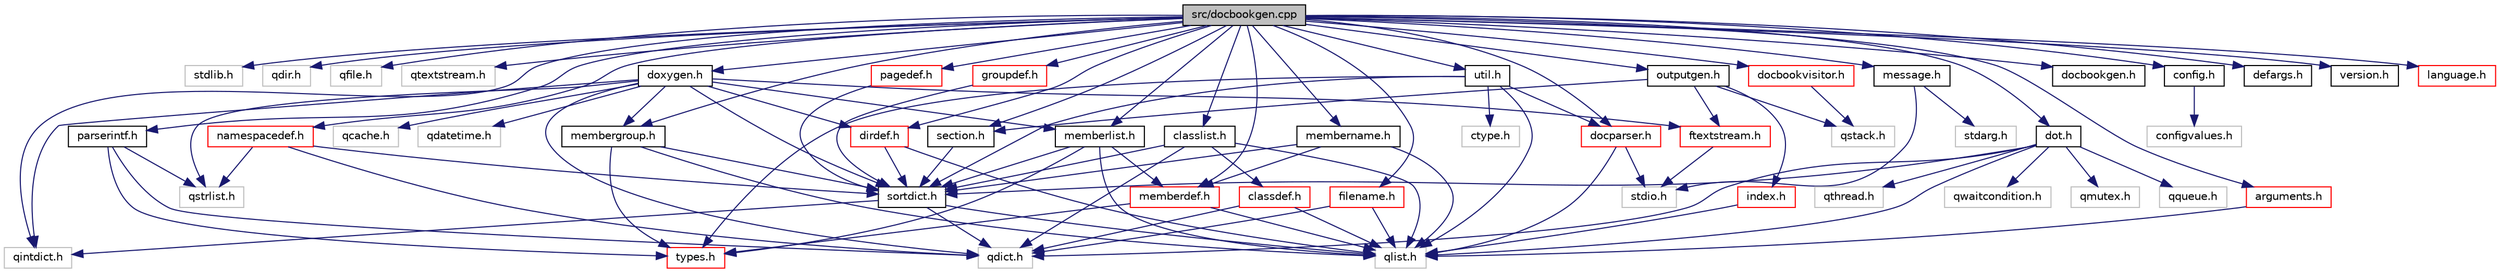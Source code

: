 digraph "src/docbookgen.cpp"
{
 // INTERACTIVE_SVG=YES
  edge [fontname="Helvetica",fontsize="10",labelfontname="Helvetica",labelfontsize="10"];
  node [fontname="Helvetica",fontsize="10",shape=record];
  Node0 [label="src/docbookgen.cpp",height=0.2,width=0.4,color="black", fillcolor="grey75", style="filled", fontcolor="black"];
  Node0 -> Node1 [color="midnightblue",fontsize="10",style="solid",fontname="Helvetica"];
  Node1 [label="stdlib.h",height=0.2,width=0.4,color="grey75", fillcolor="white", style="filled"];
  Node0 -> Node2 [color="midnightblue",fontsize="10",style="solid",fontname="Helvetica"];
  Node2 [label="qdir.h",height=0.2,width=0.4,color="grey75", fillcolor="white", style="filled"];
  Node0 -> Node3 [color="midnightblue",fontsize="10",style="solid",fontname="Helvetica"];
  Node3 [label="qfile.h",height=0.2,width=0.4,color="grey75", fillcolor="white", style="filled"];
  Node0 -> Node4 [color="midnightblue",fontsize="10",style="solid",fontname="Helvetica"];
  Node4 [label="qtextstream.h",height=0.2,width=0.4,color="grey75", fillcolor="white", style="filled"];
  Node0 -> Node5 [color="midnightblue",fontsize="10",style="solid",fontname="Helvetica"];
  Node5 [label="qintdict.h",height=0.2,width=0.4,color="grey75", fillcolor="white", style="filled"];
  Node0 -> Node6 [color="midnightblue",fontsize="10",style="solid",fontname="Helvetica"];
  Node6 [label="docbookgen.h",height=0.2,width=0.4,color="black", fillcolor="white", style="filled",URL="$de/dea/docbookgen_8h.html"];
  Node0 -> Node7 [color="midnightblue",fontsize="10",style="solid",fontname="Helvetica"];
  Node7 [label="doxygen.h",height=0.2,width=0.4,color="black", fillcolor="white", style="filled",URL="$d1/da1/doxygen_8h.html"];
  Node7 -> Node8 [color="midnightblue",fontsize="10",style="solid",fontname="Helvetica"];
  Node8 [label="qdatetime.h",height=0.2,width=0.4,color="grey75", fillcolor="white", style="filled"];
  Node7 -> Node9 [color="midnightblue",fontsize="10",style="solid",fontname="Helvetica"];
  Node9 [label="qcache.h",height=0.2,width=0.4,color="grey75", fillcolor="white", style="filled"];
  Node7 -> Node10 [color="midnightblue",fontsize="10",style="solid",fontname="Helvetica"];
  Node10 [label="qstrlist.h",height=0.2,width=0.4,color="grey75", fillcolor="white", style="filled"];
  Node7 -> Node11 [color="midnightblue",fontsize="10",style="solid",fontname="Helvetica"];
  Node11 [label="qdict.h",height=0.2,width=0.4,color="grey75", fillcolor="white", style="filled"];
  Node7 -> Node5 [color="midnightblue",fontsize="10",style="solid",fontname="Helvetica"];
  Node7 -> Node12 [color="midnightblue",fontsize="10",style="solid",fontname="Helvetica"];
  Node12 [label="ftextstream.h",height=0.2,width=0.4,color="red", fillcolor="white", style="filled",URL="$df/d83/ftextstream_8h.html"];
  Node12 -> Node13 [color="midnightblue",fontsize="10",style="solid",fontname="Helvetica"];
  Node13 [label="stdio.h",height=0.2,width=0.4,color="grey75", fillcolor="white", style="filled"];
  Node7 -> Node17 [color="midnightblue",fontsize="10",style="solid",fontname="Helvetica"];
  Node17 [label="sortdict.h",height=0.2,width=0.4,color="black", fillcolor="white", style="filled",URL="$d9/d21/sortdict_8h.html"];
  Node17 -> Node18 [color="midnightblue",fontsize="10",style="solid",fontname="Helvetica"];
  Node18 [label="qlist.h",height=0.2,width=0.4,color="grey75", fillcolor="white", style="filled"];
  Node17 -> Node11 [color="midnightblue",fontsize="10",style="solid",fontname="Helvetica"];
  Node17 -> Node5 [color="midnightblue",fontsize="10",style="solid",fontname="Helvetica"];
  Node7 -> Node19 [color="midnightblue",fontsize="10",style="solid",fontname="Helvetica"];
  Node19 [label="membergroup.h",height=0.2,width=0.4,color="black", fillcolor="white", style="filled",URL="$d9/d11/membergroup_8h.html"];
  Node19 -> Node18 [color="midnightblue",fontsize="10",style="solid",fontname="Helvetica"];
  Node19 -> Node17 [color="midnightblue",fontsize="10",style="solid",fontname="Helvetica"];
  Node19 -> Node20 [color="midnightblue",fontsize="10",style="solid",fontname="Helvetica"];
  Node20 [label="types.h",height=0.2,width=0.4,color="red", fillcolor="white", style="filled",URL="$d9/d49/types_8h.html",tooltip="This file contains a number of basic enums and types. "];
  Node7 -> Node22 [color="midnightblue",fontsize="10",style="solid",fontname="Helvetica"];
  Node22 [label="dirdef.h",height=0.2,width=0.4,color="red", fillcolor="white", style="filled",URL="$d6/d15/dirdef_8h.html"];
  Node22 -> Node17 [color="midnightblue",fontsize="10",style="solid",fontname="Helvetica"];
  Node22 -> Node18 [color="midnightblue",fontsize="10",style="solid",fontname="Helvetica"];
  Node7 -> Node24 [color="midnightblue",fontsize="10",style="solid",fontname="Helvetica"];
  Node24 [label="memberlist.h",height=0.2,width=0.4,color="black", fillcolor="white", style="filled",URL="$dd/d78/memberlist_8h.html"];
  Node24 -> Node18 [color="midnightblue",fontsize="10",style="solid",fontname="Helvetica"];
  Node24 -> Node25 [color="midnightblue",fontsize="10",style="solid",fontname="Helvetica"];
  Node25 [label="memberdef.h",height=0.2,width=0.4,color="red", fillcolor="white", style="filled",URL="$d4/d46/memberdef_8h.html"];
  Node25 -> Node18 [color="midnightblue",fontsize="10",style="solid",fontname="Helvetica"];
  Node25 -> Node20 [color="midnightblue",fontsize="10",style="solid",fontname="Helvetica"];
  Node24 -> Node17 [color="midnightblue",fontsize="10",style="solid",fontname="Helvetica"];
  Node24 -> Node20 [color="midnightblue",fontsize="10",style="solid",fontname="Helvetica"];
  Node0 -> Node27 [color="midnightblue",fontsize="10",style="solid",fontname="Helvetica"];
  Node27 [label="message.h",height=0.2,width=0.4,color="black", fillcolor="white", style="filled",URL="$d2/d0d/message_8h.html"];
  Node27 -> Node13 [color="midnightblue",fontsize="10",style="solid",fontname="Helvetica"];
  Node27 -> Node28 [color="midnightblue",fontsize="10",style="solid",fontname="Helvetica"];
  Node28 [label="stdarg.h",height=0.2,width=0.4,color="grey75", fillcolor="white", style="filled"];
  Node0 -> Node29 [color="midnightblue",fontsize="10",style="solid",fontname="Helvetica"];
  Node29 [label="config.h",height=0.2,width=0.4,color="black", fillcolor="white", style="filled",URL="$db/d16/config_8h.html"];
  Node29 -> Node30 [color="midnightblue",fontsize="10",style="solid",fontname="Helvetica"];
  Node30 [label="configvalues.h",height=0.2,width=0.4,color="grey75", fillcolor="white", style="filled"];
  Node0 -> Node31 [color="midnightblue",fontsize="10",style="solid",fontname="Helvetica"];
  Node31 [label="classlist.h",height=0.2,width=0.4,color="black", fillcolor="white", style="filled",URL="$d2/df8/classlist_8h.html"];
  Node31 -> Node18 [color="midnightblue",fontsize="10",style="solid",fontname="Helvetica"];
  Node31 -> Node11 [color="midnightblue",fontsize="10",style="solid",fontname="Helvetica"];
  Node31 -> Node32 [color="midnightblue",fontsize="10",style="solid",fontname="Helvetica"];
  Node32 [label="classdef.h",height=0.2,width=0.4,color="red", fillcolor="white", style="filled",URL="$d1/da6/classdef_8h.html"];
  Node32 -> Node18 [color="midnightblue",fontsize="10",style="solid",fontname="Helvetica"];
  Node32 -> Node11 [color="midnightblue",fontsize="10",style="solid",fontname="Helvetica"];
  Node31 -> Node17 [color="midnightblue",fontsize="10",style="solid",fontname="Helvetica"];
  Node0 -> Node34 [color="midnightblue",fontsize="10",style="solid",fontname="Helvetica"];
  Node34 [label="util.h",height=0.2,width=0.4,color="black", fillcolor="white", style="filled",URL="$d8/d3c/util_8h.html",tooltip="A bunch of utility functions. "];
  Node34 -> Node18 [color="midnightblue",fontsize="10",style="solid",fontname="Helvetica"];
  Node34 -> Node35 [color="midnightblue",fontsize="10",style="solid",fontname="Helvetica"];
  Node35 [label="ctype.h",height=0.2,width=0.4,color="grey75", fillcolor="white", style="filled"];
  Node34 -> Node20 [color="midnightblue",fontsize="10",style="solid",fontname="Helvetica"];
  Node34 -> Node17 [color="midnightblue",fontsize="10",style="solid",fontname="Helvetica"];
  Node34 -> Node36 [color="midnightblue",fontsize="10",style="solid",fontname="Helvetica"];
  Node36 [label="docparser.h",height=0.2,width=0.4,color="red", fillcolor="white", style="filled",URL="$de/d9c/docparser_8h.html"];
  Node36 -> Node13 [color="midnightblue",fontsize="10",style="solid",fontname="Helvetica"];
  Node36 -> Node18 [color="midnightblue",fontsize="10",style="solid",fontname="Helvetica"];
  Node0 -> Node39 [color="midnightblue",fontsize="10",style="solid",fontname="Helvetica"];
  Node39 [label="defargs.h",height=0.2,width=0.4,color="black", fillcolor="white", style="filled",URL="$d8/d65/defargs_8h.html"];
  Node0 -> Node40 [color="midnightblue",fontsize="10",style="solid",fontname="Helvetica"];
  Node40 [label="outputgen.h",height=0.2,width=0.4,color="black", fillcolor="white", style="filled",URL="$df/d06/outputgen_8h.html"];
  Node40 -> Node41 [color="midnightblue",fontsize="10",style="solid",fontname="Helvetica"];
  Node41 [label="qstack.h",height=0.2,width=0.4,color="grey75", fillcolor="white", style="filled"];
  Node40 -> Node42 [color="midnightblue",fontsize="10",style="solid",fontname="Helvetica"];
  Node42 [label="index.h",height=0.2,width=0.4,color="red", fillcolor="white", style="filled",URL="$d1/db5/index_8h.html"];
  Node42 -> Node18 [color="midnightblue",fontsize="10",style="solid",fontname="Helvetica"];
  Node40 -> Node43 [color="midnightblue",fontsize="10",style="solid",fontname="Helvetica"];
  Node43 [label="section.h",height=0.2,width=0.4,color="black", fillcolor="white", style="filled",URL="$d1/d2a/section_8h.html"];
  Node43 -> Node17 [color="midnightblue",fontsize="10",style="solid",fontname="Helvetica"];
  Node40 -> Node12 [color="midnightblue",fontsize="10",style="solid",fontname="Helvetica"];
  Node0 -> Node44 [color="midnightblue",fontsize="10",style="solid",fontname="Helvetica"];
  Node44 [label="dot.h",height=0.2,width=0.4,color="black", fillcolor="white", style="filled",URL="$d6/d4a/dot_8h.html"];
  Node44 -> Node18 [color="midnightblue",fontsize="10",style="solid",fontname="Helvetica"];
  Node44 -> Node11 [color="midnightblue",fontsize="10",style="solid",fontname="Helvetica"];
  Node44 -> Node45 [color="midnightblue",fontsize="10",style="solid",fontname="Helvetica"];
  Node45 [label="qwaitcondition.h",height=0.2,width=0.4,color="grey75", fillcolor="white", style="filled"];
  Node44 -> Node46 [color="midnightblue",fontsize="10",style="solid",fontname="Helvetica"];
  Node46 [label="qmutex.h",height=0.2,width=0.4,color="grey75", fillcolor="white", style="filled"];
  Node44 -> Node47 [color="midnightblue",fontsize="10",style="solid",fontname="Helvetica"];
  Node47 [label="qqueue.h",height=0.2,width=0.4,color="grey75", fillcolor="white", style="filled"];
  Node44 -> Node48 [color="midnightblue",fontsize="10",style="solid",fontname="Helvetica"];
  Node48 [label="qthread.h",height=0.2,width=0.4,color="grey75", fillcolor="white", style="filled"];
  Node44 -> Node17 [color="midnightblue",fontsize="10",style="solid",fontname="Helvetica"];
  Node0 -> Node49 [color="midnightblue",fontsize="10",style="solid",fontname="Helvetica"];
  Node49 [label="pagedef.h",height=0.2,width=0.4,color="red", fillcolor="white", style="filled",URL="$dd/d66/pagedef_8h.html"];
  Node49 -> Node17 [color="midnightblue",fontsize="10",style="solid",fontname="Helvetica"];
  Node0 -> Node50 [color="midnightblue",fontsize="10",style="solid",fontname="Helvetica"];
  Node50 [label="filename.h",height=0.2,width=0.4,color="red", fillcolor="white", style="filled",URL="$dc/dd6/filename_8h.html"];
  Node50 -> Node11 [color="midnightblue",fontsize="10",style="solid",fontname="Helvetica"];
  Node50 -> Node18 [color="midnightblue",fontsize="10",style="solid",fontname="Helvetica"];
  Node0 -> Node52 [color="midnightblue",fontsize="10",style="solid",fontname="Helvetica"];
  Node52 [label="version.h",height=0.2,width=0.4,color="black", fillcolor="white", style="filled",URL="$df/dfc/version_8h.html"];
  Node0 -> Node53 [color="midnightblue",fontsize="10",style="solid",fontname="Helvetica"];
  Node53 [label="docbookvisitor.h",height=0.2,width=0.4,color="red", fillcolor="white", style="filled",URL="$de/dcd/docbookvisitor_8h.html"];
  Node53 -> Node41 [color="midnightblue",fontsize="10",style="solid",fontname="Helvetica"];
  Node0 -> Node36 [color="midnightblue",fontsize="10",style="solid",fontname="Helvetica"];
  Node0 -> Node54 [color="midnightblue",fontsize="10",style="solid",fontname="Helvetica"];
  Node54 [label="language.h",height=0.2,width=0.4,color="red", fillcolor="white", style="filled",URL="$d8/dce/language_8h.html"];
  Node0 -> Node56 [color="midnightblue",fontsize="10",style="solid",fontname="Helvetica"];
  Node56 [label="parserintf.h",height=0.2,width=0.4,color="black", fillcolor="white", style="filled",URL="$da/d55/parserintf_8h.html"];
  Node56 -> Node11 [color="midnightblue",fontsize="10",style="solid",fontname="Helvetica"];
  Node56 -> Node10 [color="midnightblue",fontsize="10",style="solid",fontname="Helvetica"];
  Node56 -> Node20 [color="midnightblue",fontsize="10",style="solid",fontname="Helvetica"];
  Node0 -> Node57 [color="midnightblue",fontsize="10",style="solid",fontname="Helvetica"];
  Node57 [label="arguments.h",height=0.2,width=0.4,color="red", fillcolor="white", style="filled",URL="$df/d9b/arguments_8h.html"];
  Node57 -> Node18 [color="midnightblue",fontsize="10",style="solid",fontname="Helvetica"];
  Node0 -> Node24 [color="midnightblue",fontsize="10",style="solid",fontname="Helvetica"];
  Node0 -> Node58 [color="midnightblue",fontsize="10",style="solid",fontname="Helvetica"];
  Node58 [label="groupdef.h",height=0.2,width=0.4,color="red", fillcolor="white", style="filled",URL="$d1/de6/groupdef_8h.html"];
  Node58 -> Node17 [color="midnightblue",fontsize="10",style="solid",fontname="Helvetica"];
  Node0 -> Node25 [color="midnightblue",fontsize="10",style="solid",fontname="Helvetica"];
  Node0 -> Node59 [color="midnightblue",fontsize="10",style="solid",fontname="Helvetica"];
  Node59 [label="namespacedef.h",height=0.2,width=0.4,color="red", fillcolor="white", style="filled",URL="$d7/d97/namespacedef_8h.html"];
  Node59 -> Node10 [color="midnightblue",fontsize="10",style="solid",fontname="Helvetica"];
  Node59 -> Node11 [color="midnightblue",fontsize="10",style="solid",fontname="Helvetica"];
  Node59 -> Node17 [color="midnightblue",fontsize="10",style="solid",fontname="Helvetica"];
  Node0 -> Node60 [color="midnightblue",fontsize="10",style="solid",fontname="Helvetica"];
  Node60 [label="membername.h",height=0.2,width=0.4,color="black", fillcolor="white", style="filled",URL="$d7/dfc/membername_8h.html"];
  Node60 -> Node18 [color="midnightblue",fontsize="10",style="solid",fontname="Helvetica"];
  Node60 -> Node25 [color="midnightblue",fontsize="10",style="solid",fontname="Helvetica"];
  Node60 -> Node17 [color="midnightblue",fontsize="10",style="solid",fontname="Helvetica"];
  Node0 -> Node19 [color="midnightblue",fontsize="10",style="solid",fontname="Helvetica"];
  Node0 -> Node22 [color="midnightblue",fontsize="10",style="solid",fontname="Helvetica"];
  Node0 -> Node43 [color="midnightblue",fontsize="10",style="solid",fontname="Helvetica"];
}
